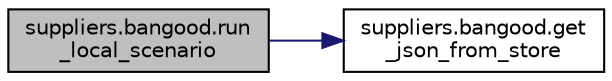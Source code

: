digraph "suppliers.bangood.run_local_scenario"
{
 // LATEX_PDF_SIZE
  edge [fontname="Helvetica",fontsize="10",labelfontname="Helvetica",labelfontsize="10"];
  node [fontname="Helvetica",fontsize="10",shape=record];
  rankdir="LR";
  Node1 [label="suppliers.bangood.run\l_local_scenario",height=0.2,width=0.4,color="black", fillcolor="grey75", style="filled", fontcolor="black",tooltip=" "];
  Node1 -> Node2 [color="midnightblue",fontsize="10",style="solid",fontname="Helvetica"];
  Node2 [label="suppliers.bangood.get\l_json_from_store",height=0.2,width=0.4,color="black", fillcolor="white", style="filled",URL="$de/d7b/namespacesuppliers_1_1bangood_aae6deef43b6760c37c4c3c7a342887dc.html#aae6deef43b6760c37c4c3c7a342887dc",tooltip=" "];
}
